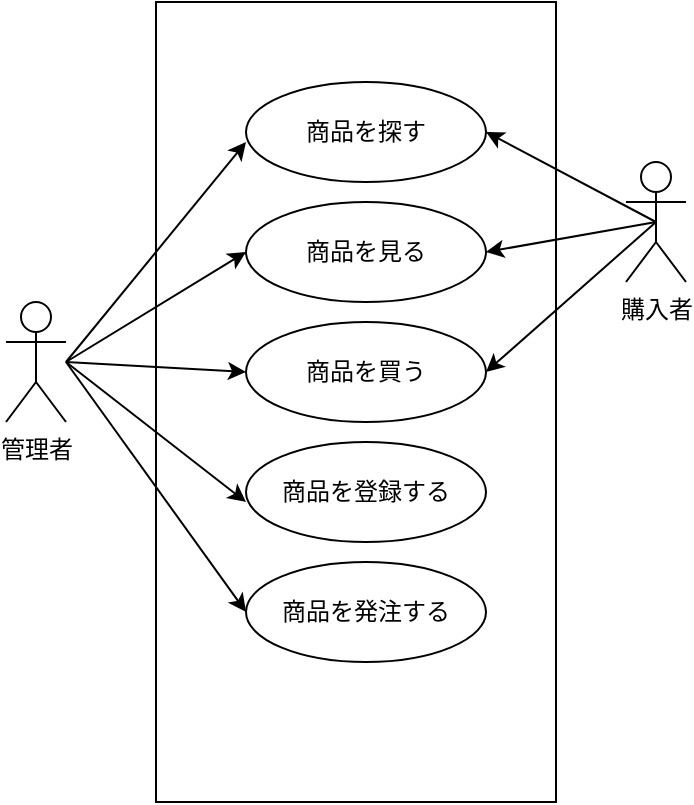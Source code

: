 <mxfile>
    <diagram id="nqPb0P5RJXoR0BzKz8bC" name="問題①">
        <mxGraphModel dx="373" dy="547" grid="1" gridSize="10" guides="1" tooltips="1" connect="1" arrows="1" fold="1" page="1" pageScale="1" pageWidth="827" pageHeight="1169" math="0" shadow="0">
            <root>
                <mxCell id="0"/>
                <mxCell id="1" parent="0"/>
                <mxCell id="2" value="" style="rounded=0;whiteSpace=wrap;html=1;" vertex="1" parent="1">
                    <mxGeometry x="95" y="70" width="200" height="400" as="geometry"/>
                </mxCell>
                <mxCell id="3" value="商品を探す" style="ellipse;whiteSpace=wrap;html=1;" vertex="1" parent="1">
                    <mxGeometry x="140" y="110" width="120" height="50" as="geometry"/>
                </mxCell>
                <mxCell id="4" value="商品を見る" style="ellipse;whiteSpace=wrap;html=1;" vertex="1" parent="1">
                    <mxGeometry x="140" y="170" width="120" height="50" as="geometry"/>
                </mxCell>
                <mxCell id="6" value="商品を買う" style="ellipse;whiteSpace=wrap;html=1;" vertex="1" parent="1">
                    <mxGeometry x="140" y="230" width="120" height="50" as="geometry"/>
                </mxCell>
                <mxCell id="7" value="商品を登録する" style="ellipse;whiteSpace=wrap;html=1;" vertex="1" parent="1">
                    <mxGeometry x="140" y="290" width="120" height="50" as="geometry"/>
                </mxCell>
                <mxCell id="8" value="商品を発注する" style="ellipse;whiteSpace=wrap;html=1;" vertex="1" parent="1">
                    <mxGeometry x="140" y="350" width="120" height="50" as="geometry"/>
                </mxCell>
                <mxCell id="14" style="edgeStyle=none;html=1;entryX=0.225;entryY=0.175;entryDx=0;entryDy=0;entryPerimeter=0;" edge="1" parent="1" target="2">
                    <mxGeometry relative="1" as="geometry">
                        <mxPoint x="50" y="250" as="sourcePoint"/>
                    </mxGeometry>
                </mxCell>
                <mxCell id="15" style="edgeStyle=none;html=1;entryX=0;entryY=0.5;entryDx=0;entryDy=0;" edge="1" parent="1" target="4">
                    <mxGeometry relative="1" as="geometry">
                        <mxPoint x="50" y="250" as="sourcePoint"/>
                    </mxGeometry>
                </mxCell>
                <mxCell id="16" style="edgeStyle=none;html=1;entryX=0;entryY=0.5;entryDx=0;entryDy=0;" edge="1" parent="1" target="6">
                    <mxGeometry relative="1" as="geometry">
                        <mxPoint x="50" y="250" as="sourcePoint"/>
                    </mxGeometry>
                </mxCell>
                <mxCell id="17" style="edgeStyle=none;html=1;entryX=0.225;entryY=0.625;entryDx=0;entryDy=0;entryPerimeter=0;" edge="1" parent="1" target="2">
                    <mxGeometry relative="1" as="geometry">
                        <mxPoint x="50" y="250" as="sourcePoint"/>
                    </mxGeometry>
                </mxCell>
                <mxCell id="18" style="edgeStyle=none;html=1;entryX=0;entryY=0.5;entryDx=0;entryDy=0;" edge="1" parent="1" target="8">
                    <mxGeometry relative="1" as="geometry">
                        <mxPoint x="50" y="250" as="sourcePoint"/>
                    </mxGeometry>
                </mxCell>
                <mxCell id="9" value="管理者" style="shape=umlActor;verticalLabelPosition=bottom;verticalAlign=top;html=1;outlineConnect=0;" vertex="1" parent="1">
                    <mxGeometry x="20" y="220" width="30" height="60" as="geometry"/>
                </mxCell>
                <mxCell id="11" style="edgeStyle=none;html=1;exitX=0.5;exitY=0.5;exitDx=0;exitDy=0;exitPerimeter=0;entryX=1;entryY=0.5;entryDx=0;entryDy=0;" edge="1" parent="1" source="10" target="3">
                    <mxGeometry relative="1" as="geometry"/>
                </mxCell>
                <mxCell id="12" style="edgeStyle=none;html=1;exitX=0.5;exitY=0.5;exitDx=0;exitDy=0;exitPerimeter=0;entryX=1;entryY=0.5;entryDx=0;entryDy=0;" edge="1" parent="1" source="10" target="4">
                    <mxGeometry relative="1" as="geometry"/>
                </mxCell>
                <mxCell id="13" style="edgeStyle=none;html=1;exitX=0.5;exitY=0.5;exitDx=0;exitDy=0;exitPerimeter=0;entryX=1;entryY=0.5;entryDx=0;entryDy=0;" edge="1" parent="1" source="10" target="6">
                    <mxGeometry relative="1" as="geometry"/>
                </mxCell>
                <mxCell id="10" value="購入者" style="shape=umlActor;verticalLabelPosition=bottom;verticalAlign=top;html=1;outlineConnect=0;" vertex="1" parent="1">
                    <mxGeometry x="330" y="150" width="30" height="60" as="geometry"/>
                </mxCell>
            </root>
        </mxGraphModel>
    </diagram>
    <diagram id="TaPNVXtaNxKxZGUr2vCf" name="問題②">
        <mxGraphModel dx="604" dy="547" grid="1" gridSize="10" guides="1" tooltips="1" connect="1" arrows="1" fold="1" page="1" pageScale="1" pageWidth="827" pageHeight="1169" math="0" shadow="0">
            <root>
                <mxCell id="UhzMuiFJ6ZAe-nvVgQ77-0"/>
                <mxCell id="UhzMuiFJ6ZAe-nvVgQ77-1" parent="UhzMuiFJ6ZAe-nvVgQ77-0"/>
                <mxCell id="UhzMuiFJ6ZAe-nvVgQ77-15" value="areas" style="shape=table;startSize=30;container=1;collapsible=1;childLayout=tableLayout;fixedRows=1;rowLines=0;fontStyle=1;align=center;resizeLast=1;" vertex="1" parent="UhzMuiFJ6ZAe-nvVgQ77-1">
                    <mxGeometry x="220" y="80" width="140" height="90" as="geometry"/>
                </mxCell>
                <mxCell id="UhzMuiFJ6ZAe-nvVgQ77-16" value="" style="shape=partialRectangle;collapsible=0;dropTarget=0;pointerEvents=0;fillColor=none;top=0;left=0;bottom=1;right=0;points=[[0,0.5],[1,0.5]];portConstraint=eastwest;" vertex="1" parent="UhzMuiFJ6ZAe-nvVgQ77-15">
                    <mxGeometry y="30" width="140" height="30" as="geometry"/>
                </mxCell>
                <mxCell id="UhzMuiFJ6ZAe-nvVgQ77-17" value="PK" style="shape=partialRectangle;connectable=0;fillColor=none;top=0;left=0;bottom=0;right=0;fontStyle=1;overflow=hidden;" vertex="1" parent="UhzMuiFJ6ZAe-nvVgQ77-16">
                    <mxGeometry width="30" height="30" as="geometry"/>
                </mxCell>
                <mxCell id="UhzMuiFJ6ZAe-nvVgQ77-18" value="ID" style="shape=partialRectangle;connectable=0;fillColor=none;top=0;left=0;bottom=0;right=0;align=left;spacingLeft=6;fontStyle=5;overflow=hidden;" vertex="1" parent="UhzMuiFJ6ZAe-nvVgQ77-16">
                    <mxGeometry x="30" width="110" height="30" as="geometry"/>
                </mxCell>
                <mxCell id="UhzMuiFJ6ZAe-nvVgQ77-19" value="" style="shape=partialRectangle;collapsible=0;dropTarget=0;pointerEvents=0;fillColor=none;top=0;left=0;bottom=0;right=0;points=[[0,0.5],[1,0.5]];portConstraint=eastwest;" vertex="1" parent="UhzMuiFJ6ZAe-nvVgQ77-15">
                    <mxGeometry y="60" width="140" height="30" as="geometry"/>
                </mxCell>
                <mxCell id="UhzMuiFJ6ZAe-nvVgQ77-20" value="" style="shape=partialRectangle;connectable=0;fillColor=none;top=0;left=0;bottom=0;right=0;editable=1;overflow=hidden;" vertex="1" parent="UhzMuiFJ6ZAe-nvVgQ77-19">
                    <mxGeometry width="30" height="30" as="geometry"/>
                </mxCell>
                <mxCell id="UhzMuiFJ6ZAe-nvVgQ77-21" value="name" style="shape=partialRectangle;connectable=0;fillColor=none;top=0;left=0;bottom=0;right=0;align=left;spacingLeft=6;overflow=hidden;" vertex="1" parent="UhzMuiFJ6ZAe-nvVgQ77-19">
                    <mxGeometry x="30" width="110" height="30" as="geometry"/>
                </mxCell>
                <mxCell id="UhzMuiFJ6ZAe-nvVgQ77-22" value="users" style="shape=table;startSize=30;container=1;collapsible=1;childLayout=tableLayout;fixedRows=1;rowLines=0;fontStyle=1;align=center;resizeLast=1;" vertex="1" parent="UhzMuiFJ6ZAe-nvVgQ77-1">
                    <mxGeometry x="30" y="80" width="130" height="150" as="geometry"/>
                </mxCell>
                <mxCell id="UhzMuiFJ6ZAe-nvVgQ77-23" value="" style="shape=partialRectangle;collapsible=0;dropTarget=0;pointerEvents=0;fillColor=none;top=0;left=0;bottom=1;right=0;points=[[0,0.5],[1,0.5]];portConstraint=eastwest;" vertex="1" parent="UhzMuiFJ6ZAe-nvVgQ77-22">
                    <mxGeometry y="30" width="130" height="30" as="geometry"/>
                </mxCell>
                <mxCell id="UhzMuiFJ6ZAe-nvVgQ77-24" value="PK" style="shape=partialRectangle;connectable=0;fillColor=none;top=0;left=0;bottom=0;right=0;fontStyle=1;overflow=hidden;" vertex="1" parent="UhzMuiFJ6ZAe-nvVgQ77-23">
                    <mxGeometry width="30" height="30" as="geometry"/>
                </mxCell>
                <mxCell id="UhzMuiFJ6ZAe-nvVgQ77-25" value="ID" style="shape=partialRectangle;connectable=0;fillColor=none;top=0;left=0;bottom=0;right=0;align=left;spacingLeft=6;fontStyle=5;overflow=hidden;" vertex="1" parent="UhzMuiFJ6ZAe-nvVgQ77-23">
                    <mxGeometry x="30" width="100" height="30" as="geometry"/>
                </mxCell>
                <mxCell id="UhzMuiFJ6ZAe-nvVgQ77-26" value="" style="shape=partialRectangle;collapsible=0;dropTarget=0;pointerEvents=0;fillColor=none;top=0;left=0;bottom=0;right=0;points=[[0,0.5],[1,0.5]];portConstraint=eastwest;" vertex="1" parent="UhzMuiFJ6ZAe-nvVgQ77-22">
                    <mxGeometry y="60" width="130" height="30" as="geometry"/>
                </mxCell>
                <mxCell id="UhzMuiFJ6ZAe-nvVgQ77-27" value="" style="shape=partialRectangle;connectable=0;fillColor=none;top=0;left=0;bottom=0;right=0;editable=1;overflow=hidden;" vertex="1" parent="UhzMuiFJ6ZAe-nvVgQ77-26">
                    <mxGeometry width="30" height="30" as="geometry"/>
                </mxCell>
                <mxCell id="UhzMuiFJ6ZAe-nvVgQ77-28" value="name" style="shape=partialRectangle;connectable=0;fillColor=none;top=0;left=0;bottom=0;right=0;align=left;spacingLeft=6;overflow=hidden;" vertex="1" parent="UhzMuiFJ6ZAe-nvVgQ77-26">
                    <mxGeometry x="30" width="100" height="30" as="geometry"/>
                </mxCell>
                <mxCell id="UhzMuiFJ6ZAe-nvVgQ77-29" value="" style="shape=partialRectangle;collapsible=0;dropTarget=0;pointerEvents=0;fillColor=none;top=0;left=0;bottom=0;right=0;points=[[0,0.5],[1,0.5]];portConstraint=eastwest;" vertex="1" parent="UhzMuiFJ6ZAe-nvVgQ77-22">
                    <mxGeometry y="90" width="130" height="30" as="geometry"/>
                </mxCell>
                <mxCell id="UhzMuiFJ6ZAe-nvVgQ77-30" value="" style="shape=partialRectangle;connectable=0;fillColor=none;top=0;left=0;bottom=0;right=0;editable=1;overflow=hidden;" vertex="1" parent="UhzMuiFJ6ZAe-nvVgQ77-29">
                    <mxGeometry width="30" height="30" as="geometry"/>
                </mxCell>
                <mxCell id="UhzMuiFJ6ZAe-nvVgQ77-31" value="address" style="shape=partialRectangle;connectable=0;fillColor=none;top=0;left=0;bottom=0;right=0;align=left;spacingLeft=6;overflow=hidden;" vertex="1" parent="UhzMuiFJ6ZAe-nvVgQ77-29">
                    <mxGeometry x="30" width="100" height="30" as="geometry"/>
                </mxCell>
                <mxCell id="UhzMuiFJ6ZAe-nvVgQ77-32" value="area_id" style="shape=partialRectangle;connectable=0;fillColor=none;top=0;left=0;bottom=0;right=0;align=left;spacingLeft=6;overflow=hidden;" vertex="1" parent="UhzMuiFJ6ZAe-nvVgQ77-1">
                    <mxGeometry x="60" y="200" width="100" height="30" as="geometry"/>
                </mxCell>
                <mxCell id="UhzMuiFJ6ZAe-nvVgQ77-33" value="workers_areas" style="shape=table;startSize=30;container=1;collapsible=1;childLayout=tableLayout;fixedRows=1;rowLines=0;fontStyle=1;align=center;resizeLast=1;" vertex="1" parent="UhzMuiFJ6ZAe-nvVgQ77-1">
                    <mxGeometry x="390" y="200" width="180" height="130" as="geometry"/>
                </mxCell>
                <mxCell id="UhzMuiFJ6ZAe-nvVgQ77-34" value="" style="shape=partialRectangle;collapsible=0;dropTarget=0;pointerEvents=0;fillColor=none;top=0;left=0;bottom=1;right=0;points=[[0,0.5],[1,0.5]];portConstraint=eastwest;" vertex="1" parent="UhzMuiFJ6ZAe-nvVgQ77-33">
                    <mxGeometry y="30" width="180" height="30" as="geometry"/>
                </mxCell>
                <mxCell id="UhzMuiFJ6ZAe-nvVgQ77-35" value="PK" style="shape=partialRectangle;connectable=0;fillColor=none;top=0;left=0;bottom=0;right=0;fontStyle=1;overflow=hidden;" vertex="1" parent="UhzMuiFJ6ZAe-nvVgQ77-34">
                    <mxGeometry width="30" height="30" as="geometry"/>
                </mxCell>
                <mxCell id="UhzMuiFJ6ZAe-nvVgQ77-36" value="ID" style="shape=partialRectangle;connectable=0;fillColor=none;top=0;left=0;bottom=0;right=0;align=left;spacingLeft=6;fontStyle=5;overflow=hidden;" vertex="1" parent="UhzMuiFJ6ZAe-nvVgQ77-34">
                    <mxGeometry x="30" width="150" height="30" as="geometry"/>
                </mxCell>
                <mxCell id="UhzMuiFJ6ZAe-nvVgQ77-37" value="" style="shape=partialRectangle;collapsible=0;dropTarget=0;pointerEvents=0;fillColor=none;top=0;left=0;bottom=0;right=0;points=[[0,0.5],[1,0.5]];portConstraint=eastwest;" vertex="1" parent="UhzMuiFJ6ZAe-nvVgQ77-33">
                    <mxGeometry y="60" width="180" height="30" as="geometry"/>
                </mxCell>
                <mxCell id="UhzMuiFJ6ZAe-nvVgQ77-38" value="" style="shape=partialRectangle;connectable=0;fillColor=none;top=0;left=0;bottom=0;right=0;editable=1;overflow=hidden;" vertex="1" parent="UhzMuiFJ6ZAe-nvVgQ77-37">
                    <mxGeometry width="30" height="30" as="geometry"/>
                </mxCell>
                <mxCell id="UhzMuiFJ6ZAe-nvVgQ77-39" value="areas_id" style="shape=partialRectangle;connectable=0;fillColor=none;top=0;left=0;bottom=0;right=0;align=left;spacingLeft=6;overflow=hidden;" vertex="1" parent="UhzMuiFJ6ZAe-nvVgQ77-37">
                    <mxGeometry x="30" width="150" height="30" as="geometry"/>
                </mxCell>
                <mxCell id="UhzMuiFJ6ZAe-nvVgQ77-40" value="" style="shape=partialRectangle;collapsible=0;dropTarget=0;pointerEvents=0;fillColor=none;top=0;left=0;bottom=0;right=0;points=[[0,0.5],[1,0.5]];portConstraint=eastwest;" vertex="1" parent="UhzMuiFJ6ZAe-nvVgQ77-33">
                    <mxGeometry y="90" width="180" height="30" as="geometry"/>
                </mxCell>
                <mxCell id="UhzMuiFJ6ZAe-nvVgQ77-41" value="" style="shape=partialRectangle;connectable=0;fillColor=none;top=0;left=0;bottom=0;right=0;editable=1;overflow=hidden;" vertex="1" parent="UhzMuiFJ6ZAe-nvVgQ77-40">
                    <mxGeometry width="30" height="30" as="geometry"/>
                </mxCell>
                <mxCell id="UhzMuiFJ6ZAe-nvVgQ77-42" value="workers_id" style="shape=partialRectangle;connectable=0;fillColor=none;top=0;left=0;bottom=0;right=0;align=left;spacingLeft=6;overflow=hidden;" vertex="1" parent="UhzMuiFJ6ZAe-nvVgQ77-40">
                    <mxGeometry x="30" width="150" height="30" as="geometry"/>
                </mxCell>
                <mxCell id="UhzMuiFJ6ZAe-nvVgQ77-43" value="workers" style="shape=table;startSize=30;container=1;collapsible=1;childLayout=tableLayout;fixedRows=1;rowLines=0;fontStyle=1;align=center;resizeLast=1;" vertex="1" parent="UhzMuiFJ6ZAe-nvVgQ77-1">
                    <mxGeometry x="220" y="350" width="140" height="90" as="geometry"/>
                </mxCell>
                <mxCell id="UhzMuiFJ6ZAe-nvVgQ77-44" value="" style="shape=partialRectangle;collapsible=0;dropTarget=0;pointerEvents=0;fillColor=none;top=0;left=0;bottom=1;right=0;points=[[0,0.5],[1,0.5]];portConstraint=eastwest;" vertex="1" parent="UhzMuiFJ6ZAe-nvVgQ77-43">
                    <mxGeometry y="30" width="140" height="30" as="geometry"/>
                </mxCell>
                <mxCell id="UhzMuiFJ6ZAe-nvVgQ77-45" value="PK" style="shape=partialRectangle;connectable=0;fillColor=none;top=0;left=0;bottom=0;right=0;fontStyle=1;overflow=hidden;" vertex="1" parent="UhzMuiFJ6ZAe-nvVgQ77-44">
                    <mxGeometry width="30" height="30" as="geometry"/>
                </mxCell>
                <mxCell id="UhzMuiFJ6ZAe-nvVgQ77-46" value="ID" style="shape=partialRectangle;connectable=0;fillColor=none;top=0;left=0;bottom=0;right=0;align=left;spacingLeft=6;fontStyle=5;overflow=hidden;" vertex="1" parent="UhzMuiFJ6ZAe-nvVgQ77-44">
                    <mxGeometry x="30" width="110" height="30" as="geometry"/>
                </mxCell>
                <mxCell id="UhzMuiFJ6ZAe-nvVgQ77-47" value="" style="shape=partialRectangle;collapsible=0;dropTarget=0;pointerEvents=0;fillColor=none;top=0;left=0;bottom=0;right=0;points=[[0,0.5],[1,0.5]];portConstraint=eastwest;" vertex="1" parent="UhzMuiFJ6ZAe-nvVgQ77-43">
                    <mxGeometry y="60" width="140" height="30" as="geometry"/>
                </mxCell>
                <mxCell id="UhzMuiFJ6ZAe-nvVgQ77-48" value="" style="shape=partialRectangle;connectable=0;fillColor=none;top=0;left=0;bottom=0;right=0;editable=1;overflow=hidden;" vertex="1" parent="UhzMuiFJ6ZAe-nvVgQ77-47">
                    <mxGeometry width="30" height="30" as="geometry"/>
                </mxCell>
                <mxCell id="UhzMuiFJ6ZAe-nvVgQ77-49" value="name" style="shape=partialRectangle;connectable=0;fillColor=none;top=0;left=0;bottom=0;right=0;align=left;spacingLeft=6;overflow=hidden;" vertex="1" parent="UhzMuiFJ6ZAe-nvVgQ77-47">
                    <mxGeometry x="30" width="110" height="30" as="geometry"/>
                </mxCell>
                <mxCell id="UhzMuiFJ6ZAe-nvVgQ77-50" value="orders" style="shape=table;startSize=30;container=1;collapsible=1;childLayout=tableLayout;fixedRows=1;rowLines=0;fontStyle=1;align=center;resizeLast=1;" vertex="1" parent="UhzMuiFJ6ZAe-nvVgQ77-1">
                    <mxGeometry x="30" y="320" width="130" height="190.0" as="geometry"/>
                </mxCell>
                <mxCell id="UhzMuiFJ6ZAe-nvVgQ77-51" value="" style="shape=partialRectangle;collapsible=0;dropTarget=0;pointerEvents=0;fillColor=none;top=0;left=0;bottom=1;right=0;points=[[0,0.5],[1,0.5]];portConstraint=eastwest;" vertex="1" parent="UhzMuiFJ6ZAe-nvVgQ77-50">
                    <mxGeometry y="30" width="130" height="30" as="geometry"/>
                </mxCell>
                <mxCell id="UhzMuiFJ6ZAe-nvVgQ77-52" value="PK" style="shape=partialRectangle;connectable=0;fillColor=none;top=0;left=0;bottom=0;right=0;fontStyle=1;overflow=hidden;" vertex="1" parent="UhzMuiFJ6ZAe-nvVgQ77-51">
                    <mxGeometry width="30" height="30" as="geometry"/>
                </mxCell>
                <mxCell id="UhzMuiFJ6ZAe-nvVgQ77-53" value="ID" style="shape=partialRectangle;connectable=0;fillColor=none;top=0;left=0;bottom=0;right=0;align=left;spacingLeft=6;fontStyle=5;overflow=hidden;" vertex="1" parent="UhzMuiFJ6ZAe-nvVgQ77-51">
                    <mxGeometry x="30" width="100" height="30" as="geometry"/>
                </mxCell>
                <mxCell id="UhzMuiFJ6ZAe-nvVgQ77-54" value="" style="shape=partialRectangle;collapsible=0;dropTarget=0;pointerEvents=0;fillColor=none;top=0;left=0;bottom=0;right=0;points=[[0,0.5],[1,0.5]];portConstraint=eastwest;" vertex="1" parent="UhzMuiFJ6ZAe-nvVgQ77-50">
                    <mxGeometry y="60" width="130" height="30" as="geometry"/>
                </mxCell>
                <mxCell id="UhzMuiFJ6ZAe-nvVgQ77-55" value="" style="shape=partialRectangle;connectable=0;fillColor=none;top=0;left=0;bottom=0;right=0;editable=1;overflow=hidden;" vertex="1" parent="UhzMuiFJ6ZAe-nvVgQ77-54">
                    <mxGeometry width="30" height="30" as="geometry"/>
                </mxCell>
                <mxCell id="UhzMuiFJ6ZAe-nvVgQ77-56" value="content" style="shape=partialRectangle;connectable=0;fillColor=none;top=0;left=0;bottom=0;right=0;align=left;spacingLeft=6;overflow=hidden;" vertex="1" parent="UhzMuiFJ6ZAe-nvVgQ77-54">
                    <mxGeometry x="30" width="100" height="30" as="geometry"/>
                </mxCell>
                <mxCell id="UhzMuiFJ6ZAe-nvVgQ77-57" value="" style="shape=partialRectangle;collapsible=0;dropTarget=0;pointerEvents=0;fillColor=none;top=0;left=0;bottom=0;right=0;points=[[0,0.5],[1,0.5]];portConstraint=eastwest;" vertex="1" parent="UhzMuiFJ6ZAe-nvVgQ77-50">
                    <mxGeometry y="90" width="130" height="40" as="geometry"/>
                </mxCell>
                <mxCell id="UhzMuiFJ6ZAe-nvVgQ77-58" value="" style="shape=partialRectangle;connectable=0;fillColor=none;top=0;left=0;bottom=0;right=0;editable=1;overflow=hidden;" vertex="1" parent="UhzMuiFJ6ZAe-nvVgQ77-57">
                    <mxGeometry width="30" height="40" as="geometry"/>
                </mxCell>
                <mxCell id="UhzMuiFJ6ZAe-nvVgQ77-59" value="price" style="shape=partialRectangle;connectable=0;fillColor=none;top=0;left=0;bottom=0;right=0;align=left;spacingLeft=6;overflow=hidden;" vertex="1" parent="UhzMuiFJ6ZAe-nvVgQ77-57">
                    <mxGeometry x="30" width="100" height="40" as="geometry"/>
                </mxCell>
                <mxCell id="UhzMuiFJ6ZAe-nvVgQ77-60" value="" style="shape=partialRectangle;collapsible=0;dropTarget=0;pointerEvents=0;fillColor=none;top=0;left=0;bottom=0;right=0;points=[[0,0.5],[1,0.5]];portConstraint=eastwest;" vertex="1" parent="UhzMuiFJ6ZAe-nvVgQ77-50">
                    <mxGeometry y="130" width="130" height="30" as="geometry"/>
                </mxCell>
                <mxCell id="UhzMuiFJ6ZAe-nvVgQ77-61" value="" style="shape=partialRectangle;connectable=0;fillColor=none;top=0;left=0;bottom=0;right=0;editable=1;overflow=hidden;" vertex="1" parent="UhzMuiFJ6ZAe-nvVgQ77-60">
                    <mxGeometry width="30" height="30" as="geometry"/>
                </mxCell>
                <mxCell id="UhzMuiFJ6ZAe-nvVgQ77-62" value="workers_id" style="shape=partialRectangle;connectable=0;fillColor=none;top=0;left=0;bottom=0;right=0;align=left;spacingLeft=6;overflow=hidden;" vertex="1" parent="UhzMuiFJ6ZAe-nvVgQ77-60">
                    <mxGeometry x="30" width="100" height="30" as="geometry"/>
                </mxCell>
                <mxCell id="UhzMuiFJ6ZAe-nvVgQ77-63" value="" style="shape=partialRectangle;collapsible=0;dropTarget=0;pointerEvents=0;fillColor=none;top=0;left=0;bottom=0;right=0;points=[[0,0.5],[1,0.5]];portConstraint=eastwest;" vertex="1" parent="UhzMuiFJ6ZAe-nvVgQ77-1">
                    <mxGeometry x="30" y="480" width="130" height="30" as="geometry"/>
                </mxCell>
                <mxCell id="UhzMuiFJ6ZAe-nvVgQ77-64" value="" style="shape=partialRectangle;connectable=0;fillColor=none;top=0;left=0;bottom=0;right=0;editable=1;overflow=hidden;" vertex="1" parent="UhzMuiFJ6ZAe-nvVgQ77-63">
                    <mxGeometry width="30" height="30" as="geometry"/>
                </mxCell>
                <mxCell id="UhzMuiFJ6ZAe-nvVgQ77-65" value="users_id" style="shape=partialRectangle;connectable=0;fillColor=none;top=0;left=0;bottom=0;right=0;align=left;spacingLeft=6;overflow=hidden;" vertex="1" parent="UhzMuiFJ6ZAe-nvVgQ77-63">
                    <mxGeometry x="30" width="100" height="30" as="geometry"/>
                </mxCell>
                <mxCell id="UhzMuiFJ6ZAe-nvVgQ77-66" value="order_derails" style="shape=table;startSize=30;container=1;collapsible=1;childLayout=tableLayout;fixedRows=1;rowLines=0;fontStyle=1;align=center;resizeLast=1;" vertex="1" parent="UhzMuiFJ6ZAe-nvVgQ77-1">
                    <mxGeometry x="30" y="570" width="130" height="120.0" as="geometry"/>
                </mxCell>
                <mxCell id="UhzMuiFJ6ZAe-nvVgQ77-67" value="" style="shape=partialRectangle;collapsible=0;dropTarget=0;pointerEvents=0;fillColor=none;top=0;left=0;bottom=1;right=0;points=[[0,0.5],[1,0.5]];portConstraint=eastwest;" vertex="1" parent="UhzMuiFJ6ZAe-nvVgQ77-66">
                    <mxGeometry y="30" width="130" height="30" as="geometry"/>
                </mxCell>
                <mxCell id="UhzMuiFJ6ZAe-nvVgQ77-68" value="PK" style="shape=partialRectangle;connectable=0;fillColor=none;top=0;left=0;bottom=0;right=0;fontStyle=1;overflow=hidden;" vertex="1" parent="UhzMuiFJ6ZAe-nvVgQ77-67">
                    <mxGeometry width="30" height="30" as="geometry"/>
                </mxCell>
                <mxCell id="UhzMuiFJ6ZAe-nvVgQ77-69" value="ID" style="shape=partialRectangle;connectable=0;fillColor=none;top=0;left=0;bottom=0;right=0;align=left;spacingLeft=6;fontStyle=5;overflow=hidden;" vertex="1" parent="UhzMuiFJ6ZAe-nvVgQ77-67">
                    <mxGeometry x="30" width="100" height="30" as="geometry"/>
                </mxCell>
                <mxCell id="UhzMuiFJ6ZAe-nvVgQ77-70" value="" style="shape=partialRectangle;collapsible=0;dropTarget=0;pointerEvents=0;fillColor=none;top=0;left=0;bottom=0;right=0;points=[[0,0.5],[1,0.5]];portConstraint=eastwest;" vertex="1" parent="UhzMuiFJ6ZAe-nvVgQ77-66">
                    <mxGeometry y="60" width="130" height="30" as="geometry"/>
                </mxCell>
                <mxCell id="UhzMuiFJ6ZAe-nvVgQ77-71" value="" style="shape=partialRectangle;connectable=0;fillColor=none;top=0;left=0;bottom=0;right=0;editable=1;overflow=hidden;" vertex="1" parent="UhzMuiFJ6ZAe-nvVgQ77-70">
                    <mxGeometry width="30" height="30" as="geometry"/>
                </mxCell>
                <mxCell id="UhzMuiFJ6ZAe-nvVgQ77-72" value="orders_id" style="shape=partialRectangle;connectable=0;fillColor=none;top=0;left=0;bottom=0;right=0;align=left;spacingLeft=6;overflow=hidden;" vertex="1" parent="UhzMuiFJ6ZAe-nvVgQ77-70">
                    <mxGeometry x="30" width="100" height="30" as="geometry"/>
                </mxCell>
                <mxCell id="UhzMuiFJ6ZAe-nvVgQ77-73" value="" style="shape=partialRectangle;collapsible=0;dropTarget=0;pointerEvents=0;fillColor=none;top=0;left=0;bottom=0;right=0;points=[[0,0.5],[1,0.5]];portConstraint=eastwest;" vertex="1" parent="UhzMuiFJ6ZAe-nvVgQ77-66">
                    <mxGeometry y="90" width="130" height="30" as="geometry"/>
                </mxCell>
                <mxCell id="UhzMuiFJ6ZAe-nvVgQ77-74" value="" style="shape=partialRectangle;connectable=0;fillColor=none;top=0;left=0;bottom=0;right=0;editable=1;overflow=hidden;" vertex="1" parent="UhzMuiFJ6ZAe-nvVgQ77-73">
                    <mxGeometry width="30" height="30" as="geometry"/>
                </mxCell>
                <mxCell id="UhzMuiFJ6ZAe-nvVgQ77-75" value="factories_id" style="shape=partialRectangle;connectable=0;fillColor=none;top=0;left=0;bottom=0;right=0;align=left;spacingLeft=6;overflow=hidden;" vertex="1" parent="UhzMuiFJ6ZAe-nvVgQ77-73">
                    <mxGeometry x="30" width="100" height="30" as="geometry"/>
                </mxCell>
                <mxCell id="UhzMuiFJ6ZAe-nvVgQ77-76" value="factories" style="shape=table;startSize=30;container=1;collapsible=1;childLayout=tableLayout;fixedRows=1;rowLines=0;fontStyle=1;align=center;resizeLast=1;" vertex="1" parent="UhzMuiFJ6ZAe-nvVgQ77-1">
                    <mxGeometry x="240" y="560" width="140" height="150" as="geometry"/>
                </mxCell>
                <mxCell id="UhzMuiFJ6ZAe-nvVgQ77-77" value="" style="shape=partialRectangle;collapsible=0;dropTarget=0;pointerEvents=0;fillColor=none;top=0;left=0;bottom=1;right=0;points=[[0,0.5],[1,0.5]];portConstraint=eastwest;" vertex="1" parent="UhzMuiFJ6ZAe-nvVgQ77-76">
                    <mxGeometry y="30" width="140" height="30" as="geometry"/>
                </mxCell>
                <mxCell id="UhzMuiFJ6ZAe-nvVgQ77-78" value="PK" style="shape=partialRectangle;connectable=0;fillColor=none;top=0;left=0;bottom=0;right=0;fontStyle=1;overflow=hidden;" vertex="1" parent="UhzMuiFJ6ZAe-nvVgQ77-77">
                    <mxGeometry width="30" height="30" as="geometry"/>
                </mxCell>
                <mxCell id="UhzMuiFJ6ZAe-nvVgQ77-79" value="ID" style="shape=partialRectangle;connectable=0;fillColor=none;top=0;left=0;bottom=0;right=0;align=left;spacingLeft=6;fontStyle=5;overflow=hidden;" vertex="1" parent="UhzMuiFJ6ZAe-nvVgQ77-77">
                    <mxGeometry x="30" width="110" height="30" as="geometry"/>
                </mxCell>
                <mxCell id="UhzMuiFJ6ZAe-nvVgQ77-80" value="" style="shape=partialRectangle;collapsible=0;dropTarget=0;pointerEvents=0;fillColor=none;top=0;left=0;bottom=0;right=0;points=[[0,0.5],[1,0.5]];portConstraint=eastwest;" vertex="1" parent="UhzMuiFJ6ZAe-nvVgQ77-76">
                    <mxGeometry y="60" width="140" height="30" as="geometry"/>
                </mxCell>
                <mxCell id="UhzMuiFJ6ZAe-nvVgQ77-81" value="" style="shape=partialRectangle;connectable=0;fillColor=none;top=0;left=0;bottom=0;right=0;editable=1;overflow=hidden;" vertex="1" parent="UhzMuiFJ6ZAe-nvVgQ77-80">
                    <mxGeometry width="30" height="30" as="geometry"/>
                </mxCell>
                <mxCell id="UhzMuiFJ6ZAe-nvVgQ77-82" value="name" style="shape=partialRectangle;connectable=0;fillColor=none;top=0;left=0;bottom=0;right=0;align=left;spacingLeft=6;overflow=hidden;" vertex="1" parent="UhzMuiFJ6ZAe-nvVgQ77-80">
                    <mxGeometry x="30" width="110" height="30" as="geometry"/>
                </mxCell>
                <mxCell id="UhzMuiFJ6ZAe-nvVgQ77-83" value="" style="shape=partialRectangle;collapsible=0;dropTarget=0;pointerEvents=0;fillColor=none;top=0;left=0;bottom=0;right=0;points=[[0,0.5],[1,0.5]];portConstraint=eastwest;" vertex="1" parent="UhzMuiFJ6ZAe-nvVgQ77-76">
                    <mxGeometry y="90" width="140" height="30" as="geometry"/>
                </mxCell>
                <mxCell id="UhzMuiFJ6ZAe-nvVgQ77-84" value="" style="shape=partialRectangle;connectable=0;fillColor=none;top=0;left=0;bottom=0;right=0;editable=1;overflow=hidden;" vertex="1" parent="UhzMuiFJ6ZAe-nvVgQ77-83">
                    <mxGeometry width="30" height="30" as="geometry"/>
                </mxCell>
                <mxCell id="UhzMuiFJ6ZAe-nvVgQ77-85" value="parts" style="shape=partialRectangle;connectable=0;fillColor=none;top=0;left=0;bottom=0;right=0;align=left;spacingLeft=6;overflow=hidden;" vertex="1" parent="UhzMuiFJ6ZAe-nvVgQ77-83">
                    <mxGeometry x="30" width="110" height="30" as="geometry"/>
                </mxCell>
                <mxCell id="UhzMuiFJ6ZAe-nvVgQ77-86" value="" style="shape=partialRectangle;collapsible=0;dropTarget=0;pointerEvents=0;fillColor=none;top=0;left=0;bottom=0;right=0;points=[[0,0.5],[1,0.5]];portConstraint=eastwest;" vertex="1" parent="UhzMuiFJ6ZAe-nvVgQ77-76">
                    <mxGeometry y="120" width="140" height="30" as="geometry"/>
                </mxCell>
                <mxCell id="UhzMuiFJ6ZAe-nvVgQ77-87" value="" style="shape=partialRectangle;connectable=0;fillColor=none;top=0;left=0;bottom=0;right=0;editable=1;overflow=hidden;" vertex="1" parent="UhzMuiFJ6ZAe-nvVgQ77-86">
                    <mxGeometry width="30" height="30" as="geometry"/>
                </mxCell>
                <mxCell id="UhzMuiFJ6ZAe-nvVgQ77-88" value="order_derails_id" style="shape=partialRectangle;connectable=0;fillColor=none;top=0;left=0;bottom=0;right=0;align=left;spacingLeft=6;overflow=hidden;" vertex="1" parent="UhzMuiFJ6ZAe-nvVgQ77-86">
                    <mxGeometry x="30" width="110" height="30" as="geometry"/>
                </mxCell>
            </root>
        </mxGraphModel>
    </diagram>
</mxfile>